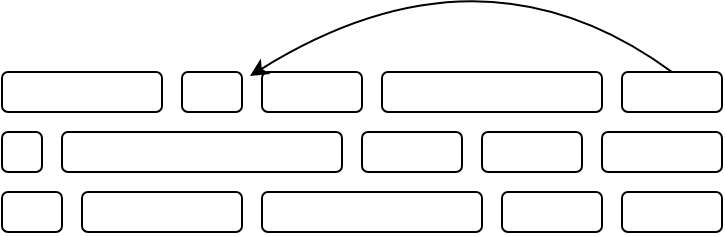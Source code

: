 <mxfile version="24.4.6" type="device">
  <diagram name="Page-1" id="-L9P3CJLe1H8UbRwAlWn">
    <mxGraphModel dx="1434" dy="820" grid="1" gridSize="10" guides="1" tooltips="1" connect="1" arrows="1" fold="1" page="1" pageScale="1" pageWidth="850" pageHeight="1100" math="0" shadow="0">
      <root>
        <mxCell id="0" />
        <mxCell id="1" parent="0" />
        <mxCell id="mIhOMeMMmywrf6HBkGnQ-1" value="" style="rounded=1;whiteSpace=wrap;html=1;" vertex="1" parent="1">
          <mxGeometry x="170" y="140" width="80" height="20" as="geometry" />
        </mxCell>
        <mxCell id="mIhOMeMMmywrf6HBkGnQ-2" value="" style="rounded=1;whiteSpace=wrap;html=1;" vertex="1" parent="1">
          <mxGeometry x="260" y="140" width="30" height="20" as="geometry" />
        </mxCell>
        <mxCell id="mIhOMeMMmywrf6HBkGnQ-3" value="" style="rounded=1;whiteSpace=wrap;html=1;" vertex="1" parent="1">
          <mxGeometry x="300" y="140" width="50" height="20" as="geometry" />
        </mxCell>
        <mxCell id="mIhOMeMMmywrf6HBkGnQ-4" value="" style="rounded=1;whiteSpace=wrap;html=1;" vertex="1" parent="1">
          <mxGeometry x="360" y="140" width="110" height="20" as="geometry" />
        </mxCell>
        <mxCell id="mIhOMeMMmywrf6HBkGnQ-5" value="" style="rounded=1;whiteSpace=wrap;html=1;" vertex="1" parent="1">
          <mxGeometry x="480" y="140" width="50" height="20" as="geometry" />
        </mxCell>
        <mxCell id="mIhOMeMMmywrf6HBkGnQ-6" value="" style="curved=1;endArrow=classic;html=1;rounded=0;exitX=0.5;exitY=0;exitDx=0;exitDy=0;entryX=-0.12;entryY=0.1;entryDx=0;entryDy=0;entryPerimeter=0;" edge="1" parent="1" source="mIhOMeMMmywrf6HBkGnQ-5" target="mIhOMeMMmywrf6HBkGnQ-3">
          <mxGeometry width="50" height="50" relative="1" as="geometry">
            <mxPoint x="400" y="380" as="sourcePoint" />
            <mxPoint x="290" y="130" as="targetPoint" />
            <Array as="points">
              <mxPoint x="410" y="70" />
            </Array>
          </mxGeometry>
        </mxCell>
        <mxCell id="mIhOMeMMmywrf6HBkGnQ-9" value="" style="rounded=1;whiteSpace=wrap;html=1;" vertex="1" parent="1">
          <mxGeometry x="170" y="170" width="20" height="20" as="geometry" />
        </mxCell>
        <mxCell id="mIhOMeMMmywrf6HBkGnQ-10" value="" style="rounded=1;whiteSpace=wrap;html=1;" vertex="1" parent="1">
          <mxGeometry x="200" y="170" width="140" height="20" as="geometry" />
        </mxCell>
        <mxCell id="mIhOMeMMmywrf6HBkGnQ-11" value="" style="rounded=1;whiteSpace=wrap;html=1;" vertex="1" parent="1">
          <mxGeometry x="350" y="170" width="50" height="20" as="geometry" />
        </mxCell>
        <mxCell id="mIhOMeMMmywrf6HBkGnQ-12" value="" style="rounded=1;whiteSpace=wrap;html=1;" vertex="1" parent="1">
          <mxGeometry x="410" y="170" width="50" height="20" as="geometry" />
        </mxCell>
        <mxCell id="mIhOMeMMmywrf6HBkGnQ-13" value="" style="rounded=1;whiteSpace=wrap;html=1;" vertex="1" parent="1">
          <mxGeometry x="470" y="170" width="60" height="20" as="geometry" />
        </mxCell>
        <mxCell id="mIhOMeMMmywrf6HBkGnQ-14" value="" style="rounded=1;whiteSpace=wrap;html=1;" vertex="1" parent="1">
          <mxGeometry x="170" y="200" width="30" height="20" as="geometry" />
        </mxCell>
        <mxCell id="mIhOMeMMmywrf6HBkGnQ-15" value="" style="rounded=1;whiteSpace=wrap;html=1;" vertex="1" parent="1">
          <mxGeometry x="210" y="200" width="80" height="20" as="geometry" />
        </mxCell>
        <mxCell id="mIhOMeMMmywrf6HBkGnQ-16" value="" style="rounded=1;whiteSpace=wrap;html=1;" vertex="1" parent="1">
          <mxGeometry x="300" y="200" width="110" height="20" as="geometry" />
        </mxCell>
        <mxCell id="mIhOMeMMmywrf6HBkGnQ-17" value="" style="rounded=1;whiteSpace=wrap;html=1;" vertex="1" parent="1">
          <mxGeometry x="420" y="200" width="50" height="20" as="geometry" />
        </mxCell>
        <mxCell id="mIhOMeMMmywrf6HBkGnQ-18" value="" style="rounded=1;whiteSpace=wrap;html=1;" vertex="1" parent="1">
          <mxGeometry x="480" y="200" width="50" height="20" as="geometry" />
        </mxCell>
      </root>
    </mxGraphModel>
  </diagram>
</mxfile>
